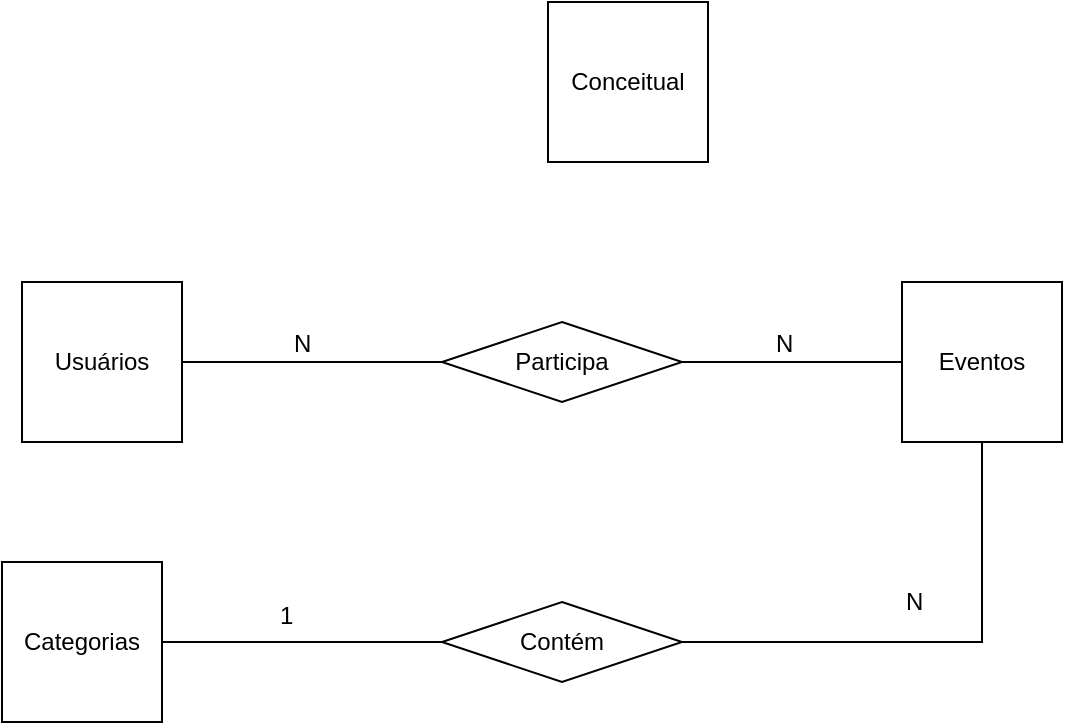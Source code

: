 <mxfile version="11.1.2" type="device"><diagram id="8ucxuIUWvFrbRjmvwvO6" name="Page-1"><mxGraphModel dx="942" dy="616" grid="1" gridSize="10" guides="1" tooltips="1" connect="1" arrows="1" fold="1" page="1" pageScale="1" pageWidth="827" pageHeight="1169" math="0" shadow="0"><root><mxCell id="0"/><mxCell id="1" parent="0"/><mxCell id="aTOETM7b0JCUoScejoRu-7" style="edgeStyle=orthogonalEdgeStyle;rounded=0;orthogonalLoop=1;jettySize=auto;html=1;exitX=1;exitY=0.5;exitDx=0;exitDy=0;endArrow=none;endFill=0;" edge="1" parent="1" source="aTOETM7b0JCUoScejoRu-1" target="aTOETM7b0JCUoScejoRu-3"><mxGeometry relative="1" as="geometry"/></mxCell><mxCell id="aTOETM7b0JCUoScejoRu-1" value="Usuários" style="whiteSpace=wrap;html=1;aspect=fixed;" vertex="1" parent="1"><mxGeometry x="70" y="140" width="80" height="80" as="geometry"/></mxCell><mxCell id="aTOETM7b0JCUoScejoRu-2" value="Conceitual" style="whiteSpace=wrap;html=1;aspect=fixed;" vertex="1" parent="1"><mxGeometry x="333" width="80" height="80" as="geometry"/></mxCell><mxCell id="aTOETM7b0JCUoScejoRu-8" style="edgeStyle=orthogonalEdgeStyle;rounded=0;orthogonalLoop=1;jettySize=auto;html=1;exitX=1;exitY=0.5;exitDx=0;exitDy=0;endArrow=none;endFill=0;" edge="1" parent="1" source="aTOETM7b0JCUoScejoRu-3" target="aTOETM7b0JCUoScejoRu-6"><mxGeometry relative="1" as="geometry"/></mxCell><mxCell id="aTOETM7b0JCUoScejoRu-3" value="Participa" style="rhombus;whiteSpace=wrap;html=1;" vertex="1" parent="1"><mxGeometry x="280" y="160" width="120" height="40" as="geometry"/></mxCell><mxCell id="aTOETM7b0JCUoScejoRu-6" value="Eventos&lt;br&gt;" style="whiteSpace=wrap;html=1;aspect=fixed;" vertex="1" parent="1"><mxGeometry x="510" y="140" width="80" height="80" as="geometry"/></mxCell><mxCell id="aTOETM7b0JCUoScejoRu-11" style="edgeStyle=orthogonalEdgeStyle;rounded=0;orthogonalLoop=1;jettySize=auto;html=1;exitX=1;exitY=0.5;exitDx=0;exitDy=0;endArrow=none;endFill=0;" edge="1" parent="1" source="aTOETM7b0JCUoScejoRu-9" target="aTOETM7b0JCUoScejoRu-6"><mxGeometry relative="1" as="geometry"/></mxCell><mxCell id="aTOETM7b0JCUoScejoRu-12" style="edgeStyle=orthogonalEdgeStyle;rounded=0;orthogonalLoop=1;jettySize=auto;html=1;exitX=0;exitY=0.5;exitDx=0;exitDy=0;endArrow=none;endFill=0;" edge="1" parent="1" source="aTOETM7b0JCUoScejoRu-9" target="aTOETM7b0JCUoScejoRu-10"><mxGeometry relative="1" as="geometry"/></mxCell><mxCell id="aTOETM7b0JCUoScejoRu-9" value="Contém" style="rhombus;whiteSpace=wrap;html=1;" vertex="1" parent="1"><mxGeometry x="280" y="300" width="120" height="40" as="geometry"/></mxCell><mxCell id="aTOETM7b0JCUoScejoRu-10" value="Categorias" style="whiteSpace=wrap;html=1;aspect=fixed;" vertex="1" parent="1"><mxGeometry x="60" y="280" width="80" height="80" as="geometry"/></mxCell><mxCell id="aTOETM7b0JCUoScejoRu-13" value="N" style="text;html=1;resizable=0;points=[];autosize=1;align=left;verticalAlign=top;spacingTop=-4;" vertex="1" parent="1"><mxGeometry x="204" y="161" width="20" height="20" as="geometry"/></mxCell><mxCell id="aTOETM7b0JCUoScejoRu-14" value="N" style="text;html=1;resizable=0;points=[];autosize=1;align=left;verticalAlign=top;spacingTop=-4;" vertex="1" parent="1"><mxGeometry x="445" y="161" width="20" height="20" as="geometry"/></mxCell><mxCell id="aTOETM7b0JCUoScejoRu-17" value="1" style="text;html=1;resizable=0;points=[];autosize=1;align=left;verticalAlign=top;spacingTop=-4;" vertex="1" parent="1"><mxGeometry x="197" y="297" width="20" height="20" as="geometry"/></mxCell><mxCell id="aTOETM7b0JCUoScejoRu-18" value="N" style="text;html=1;resizable=0;points=[];autosize=1;align=left;verticalAlign=top;spacingTop=-4;" vertex="1" parent="1"><mxGeometry x="510" y="290" width="20" height="20" as="geometry"/></mxCell></root></mxGraphModel></diagram><diagram id="WV2rlb_ML4XRPyCHspZr" name="Page-2"><mxGraphModel dx="942" dy="616" grid="1" gridSize="10" guides="1" tooltips="1" connect="1" arrows="1" fold="1" page="1" pageScale="1" pageWidth="827" pageHeight="1169" math="0" shadow="0"><root><mxCell id="e9x7PdqZlEcTKfvjlC8R-0"/><mxCell id="e9x7PdqZlEcTKfvjlC8R-1" parent="e9x7PdqZlEcTKfvjlC8R-0"/><mxCell id="e9x7PdqZlEcTKfvjlC8R-2" value="Lógico" style="rounded=0;whiteSpace=wrap;html=1;" vertex="1" parent="e9x7PdqZlEcTKfvjlC8R-1"><mxGeometry x="370" y="30" width="120" height="60" as="geometry"/></mxCell><mxCell id="e9x7PdqZlEcTKfvjlC8R-3" value="Usuarios" style="swimlane;fontStyle=0;childLayout=stackLayout;horizontal=1;startSize=26;fillColor=#e0e0e0;horizontalStack=0;resizeParent=1;resizeParentMax=0;resizeLast=0;collapsible=1;marginBottom=0;swimlaneFillColor=#ffffff;align=center;fontSize=14;" vertex="1" parent="e9x7PdqZlEcTKfvjlC8R-1"><mxGeometry x="370" y="110" width="160" height="165" as="geometry"/></mxCell><mxCell id="e9x7PdqZlEcTKfvjlC8R-4" value="IdUsuario :int" style="shape=partialRectangle;top=0;left=0;right=0;bottom=1;align=left;verticalAlign=middle;fillColor=none;spacingLeft=34;spacingRight=4;overflow=hidden;rotatable=0;points=[[0,0.5],[1,0.5]];portConstraint=eastwest;dropTarget=0;fontStyle=5;fontSize=12;" vertex="1" parent="e9x7PdqZlEcTKfvjlC8R-3"><mxGeometry y="26" width="160" height="30" as="geometry"/></mxCell><mxCell id="e9x7PdqZlEcTKfvjlC8R-5" value="PK" style="shape=partialRectangle;top=0;left=0;bottom=0;fillColor=none;align=left;verticalAlign=middle;spacingLeft=4;spacingRight=4;overflow=hidden;rotatable=0;points=[];portConstraint=eastwest;part=1;fontSize=12;" vertex="1" connectable="0" parent="e9x7PdqZlEcTKfvjlC8R-4"><mxGeometry width="30" height="30" as="geometry"/></mxCell><mxCell id="e9x7PdqZlEcTKfvjlC8R-6" value="Nome : Varchar (255)" style="shape=partialRectangle;top=0;left=0;right=0;bottom=0;align=left;verticalAlign=top;fillColor=none;spacingLeft=34;spacingRight=4;overflow=hidden;rotatable=0;points=[[0,0.5],[1,0.5]];portConstraint=eastwest;dropTarget=0;fontSize=12;" vertex="1" parent="e9x7PdqZlEcTKfvjlC8R-3"><mxGeometry y="56" width="160" height="26" as="geometry"/></mxCell><mxCell id="e9x7PdqZlEcTKfvjlC8R-7" value="" style="shape=partialRectangle;top=0;left=0;bottom=0;fillColor=none;align=left;verticalAlign=top;spacingLeft=4;spacingRight=4;overflow=hidden;rotatable=0;points=[];portConstraint=eastwest;part=1;fontSize=12;" vertex="1" connectable="0" parent="e9x7PdqZlEcTKfvjlC8R-6"><mxGeometry width="30" height="26" as="geometry"/></mxCell><mxCell id="e9x7PdqZlEcTKfvjlC8R-8" value="Email :Varchar (255)" style="shape=partialRectangle;top=0;left=0;right=0;bottom=0;align=left;verticalAlign=top;fillColor=none;spacingLeft=34;spacingRight=4;overflow=hidden;rotatable=0;points=[[0,0.5],[1,0.5]];portConstraint=eastwest;dropTarget=0;fontSize=12;" vertex="1" parent="e9x7PdqZlEcTKfvjlC8R-3"><mxGeometry y="82" width="160" height="26" as="geometry"/></mxCell><mxCell id="e9x7PdqZlEcTKfvjlC8R-9" value="" style="shape=partialRectangle;top=0;left=0;bottom=0;fillColor=none;align=left;verticalAlign=top;spacingLeft=4;spacingRight=4;overflow=hidden;rotatable=0;points=[];portConstraint=eastwest;part=1;fontSize=12;" vertex="1" connectable="0" parent="e9x7PdqZlEcTKfvjlC8R-8"><mxGeometry width="30" height="26" as="geometry"/></mxCell><mxCell id="e9x7PdqZlEcTKfvjlC8R-10" value="Senha :Varchar (255)" style="shape=partialRectangle;top=0;left=0;right=0;bottom=0;align=left;verticalAlign=top;fillColor=none;spacingLeft=34;spacingRight=4;overflow=hidden;rotatable=0;points=[[0,0.5],[1,0.5]];portConstraint=eastwest;dropTarget=0;fontSize=12;" vertex="1" parent="e9x7PdqZlEcTKfvjlC8R-3"><mxGeometry y="108" width="160" height="26" as="geometry"/></mxCell><mxCell id="e9x7PdqZlEcTKfvjlC8R-11" value="" style="shape=partialRectangle;top=0;left=0;bottom=0;fillColor=none;align=left;verticalAlign=top;spacingLeft=4;spacingRight=4;overflow=hidden;rotatable=0;points=[];portConstraint=eastwest;part=1;fontSize=12;" vertex="1" connectable="0" parent="e9x7PdqZlEcTKfvjlC8R-10"><mxGeometry width="30" height="26" as="geometry"/></mxCell><mxCell id="e9x7PdqZlEcTKfvjlC8R-14" value="Perm :Varchar (255)" style="shape=partialRectangle;top=0;left=0;right=0;bottom=0;align=left;verticalAlign=top;fillColor=none;spacingLeft=34;spacingRight=4;overflow=hidden;rotatable=0;points=[[0,0.5],[1,0.5]];portConstraint=eastwest;dropTarget=0;fontSize=12;" vertex="1" parent="e9x7PdqZlEcTKfvjlC8R-3"><mxGeometry y="134" width="160" height="31" as="geometry"/></mxCell><mxCell id="e9x7PdqZlEcTKfvjlC8R-15" value="" style="shape=partialRectangle;top=0;left=0;bottom=0;fillColor=none;align=left;verticalAlign=top;spacingLeft=4;spacingRight=4;overflow=hidden;rotatable=0;points=[];portConstraint=eastwest;part=1;fontSize=12;" vertex="1" connectable="0" parent="e9x7PdqZlEcTKfvjlC8R-14"><mxGeometry width="30" height="31.0" as="geometry"/></mxCell><mxCell id="e9x7PdqZlEcTKfvjlC8R-16" value="Categorias" style="swimlane;fontStyle=0;childLayout=stackLayout;horizontal=1;startSize=26;fillColor=#e0e0e0;horizontalStack=0;resizeParent=1;resizeParentMax=0;resizeLast=0;collapsible=1;marginBottom=0;swimlaneFillColor=#ffffff;align=center;fontSize=14;" vertex="1" parent="e9x7PdqZlEcTKfvjlC8R-1"><mxGeometry x="370" y="300" width="160" height="82" as="geometry"/></mxCell><mxCell id="e9x7PdqZlEcTKfvjlC8R-17" value="IdCategoria :int" style="shape=partialRectangle;top=0;left=0;right=0;bottom=1;align=left;verticalAlign=middle;fillColor=none;spacingLeft=34;spacingRight=4;overflow=hidden;rotatable=0;points=[[0,0.5],[1,0.5]];portConstraint=eastwest;dropTarget=0;fontStyle=5;fontSize=12;" vertex="1" parent="e9x7PdqZlEcTKfvjlC8R-16"><mxGeometry y="26" width="160" height="30" as="geometry"/></mxCell><mxCell id="e9x7PdqZlEcTKfvjlC8R-18" value="PK" style="shape=partialRectangle;top=0;left=0;bottom=0;fillColor=none;align=left;verticalAlign=middle;spacingLeft=4;spacingRight=4;overflow=hidden;rotatable=0;points=[];portConstraint=eastwest;part=1;fontSize=12;" vertex="1" connectable="0" parent="e9x7PdqZlEcTKfvjlC8R-17"><mxGeometry width="30" height="30" as="geometry"/></mxCell><mxCell id="e9x7PdqZlEcTKfvjlC8R-19" value="Nome :Varchar(255)" style="shape=partialRectangle;top=0;left=0;right=0;bottom=0;align=left;verticalAlign=top;fillColor=none;spacingLeft=34;spacingRight=4;overflow=hidden;rotatable=0;points=[[0,0.5],[1,0.5]];portConstraint=eastwest;dropTarget=0;fontSize=12;" vertex="1" parent="e9x7PdqZlEcTKfvjlC8R-16"><mxGeometry y="56" width="160" height="26" as="geometry"/></mxCell><mxCell id="e9x7PdqZlEcTKfvjlC8R-20" value="" style="shape=partialRectangle;top=0;left=0;bottom=0;fillColor=none;align=left;verticalAlign=top;spacingLeft=4;spacingRight=4;overflow=hidden;rotatable=0;points=[];portConstraint=eastwest;part=1;fontSize=12;" vertex="1" connectable="0" parent="e9x7PdqZlEcTKfvjlC8R-19"><mxGeometry width="30" height="26" as="geometry"/></mxCell><mxCell id="e9x7PdqZlEcTKfvjlC8R-27" value="Eventos" style="swimlane;fontStyle=0;childLayout=stackLayout;horizontal=1;startSize=26;fillColor=#e0e0e0;horizontalStack=0;resizeParent=1;resizeParentMax=0;resizeLast=0;collapsible=1;marginBottom=0;swimlaneFillColor=#ffffff;align=center;fontSize=14;" vertex="1" parent="e9x7PdqZlEcTKfvjlC8R-1"><mxGeometry x="370" y="400" width="160" height="260" as="geometry"/></mxCell><mxCell id="e9x7PdqZlEcTKfvjlC8R-28" value="IdEvento : int" style="shape=partialRectangle;top=0;left=0;right=0;bottom=1;align=left;verticalAlign=middle;fillColor=none;spacingLeft=34;spacingRight=4;overflow=hidden;rotatable=0;points=[[0,0.5],[1,0.5]];portConstraint=eastwest;dropTarget=0;fontStyle=5;fontSize=12;" vertex="1" parent="e9x7PdqZlEcTKfvjlC8R-27"><mxGeometry y="26" width="160" height="30" as="geometry"/></mxCell><mxCell id="e9x7PdqZlEcTKfvjlC8R-29" value="PK" style="shape=partialRectangle;top=0;left=0;bottom=0;fillColor=none;align=left;verticalAlign=middle;spacingLeft=4;spacingRight=4;overflow=hidden;rotatable=0;points=[];portConstraint=eastwest;part=1;fontSize=12;" vertex="1" connectable="0" parent="e9x7PdqZlEcTKfvjlC8R-28"><mxGeometry width="30" height="30" as="geometry"/></mxCell><mxCell id="e9x7PdqZlEcTKfvjlC8R-30" value="Titulo :Varchar (255)" style="shape=partialRectangle;top=0;left=0;right=0;bottom=0;align=left;verticalAlign=top;fillColor=none;spacingLeft=34;spacingRight=4;overflow=hidden;rotatable=0;points=[[0,0.5],[1,0.5]];portConstraint=eastwest;dropTarget=0;fontSize=12;" vertex="1" parent="e9x7PdqZlEcTKfvjlC8R-27"><mxGeometry y="56" width="160" height="26" as="geometry"/></mxCell><mxCell id="e9x7PdqZlEcTKfvjlC8R-31" value="" style="shape=partialRectangle;top=0;left=0;bottom=0;fillColor=none;align=left;verticalAlign=top;spacingLeft=4;spacingRight=4;overflow=hidden;rotatable=0;points=[];portConstraint=eastwest;part=1;fontSize=12;" vertex="1" connectable="0" parent="e9x7PdqZlEcTKfvjlC8R-30"><mxGeometry width="30" height="26" as="geometry"/></mxCell><mxCell id="e9x7PdqZlEcTKfvjlC8R-32" value="Descricao : Varchar(255)" style="shape=partialRectangle;top=0;left=0;right=0;bottom=0;align=left;verticalAlign=top;fillColor=none;spacingLeft=34;spacingRight=4;overflow=hidden;rotatable=0;points=[[0,0.5],[1,0.5]];portConstraint=eastwest;dropTarget=0;fontSize=12;" vertex="1" parent="e9x7PdqZlEcTKfvjlC8R-27"><mxGeometry y="82" width="160" height="26" as="geometry"/></mxCell><mxCell id="e9x7PdqZlEcTKfvjlC8R-33" value="" style="shape=partialRectangle;top=0;left=0;bottom=0;fillColor=none;align=left;verticalAlign=top;spacingLeft=4;spacingRight=4;overflow=hidden;rotatable=0;points=[];portConstraint=eastwest;part=1;fontSize=12;" vertex="1" connectable="0" parent="e9x7PdqZlEcTKfvjlC8R-32"><mxGeometry width="30" height="26" as="geometry"/></mxCell><mxCell id="e9x7PdqZlEcTKfvjlC8R-34" value="DataEvento: DateTime" style="shape=partialRectangle;top=0;left=0;right=0;bottom=0;align=left;verticalAlign=top;fillColor=none;spacingLeft=34;spacingRight=4;overflow=hidden;rotatable=0;points=[[0,0.5],[1,0.5]];portConstraint=eastwest;dropTarget=0;fontSize=12;" vertex="1" parent="e9x7PdqZlEcTKfvjlC8R-27"><mxGeometry y="108" width="160" height="62" as="geometry"/></mxCell><mxCell id="e9x7PdqZlEcTKfvjlC8R-35" value="" style="shape=partialRectangle;top=0;left=0;bottom=0;fillColor=none;align=left;verticalAlign=top;spacingLeft=4;spacingRight=4;overflow=hidden;rotatable=0;points=[];portConstraint=eastwest;part=1;fontSize=12;" vertex="1" connectable="0" parent="e9x7PdqZlEcTKfvjlC8R-34"><mxGeometry width="30" height="62" as="geometry"/></mxCell><mxCell id="e9x7PdqZlEcTKfvjlC8R-44" value="Ativo : int" style="shape=partialRectangle;top=0;left=0;right=0;bottom=0;align=left;verticalAlign=top;fillColor=none;spacingLeft=34;spacingRight=4;overflow=hidden;rotatable=0;points=[[0,0.5],[1,0.5]];portConstraint=eastwest;dropTarget=0;fontSize=12;" vertex="1" parent="e9x7PdqZlEcTKfvjlC8R-27"><mxGeometry y="170" width="160" height="90" as="geometry"/></mxCell><mxCell id="e9x7PdqZlEcTKfvjlC8R-45" value="" style="shape=partialRectangle;top=0;left=0;bottom=0;fillColor=none;align=left;verticalAlign=top;spacingLeft=4;spacingRight=4;overflow=hidden;rotatable=0;points=[];portConstraint=eastwest;part=1;fontSize=12;" vertex="1" connectable="0" parent="e9x7PdqZlEcTKfvjlC8R-44"><mxGeometry width="30" height="90" as="geometry"/></mxCell><mxCell id="e9x7PdqZlEcTKfvjlC8R-38" value="DataCricacao :DateTime" style="shape=partialRectangle;top=0;left=0;right=0;bottom=0;align=left;verticalAlign=top;fillColor=none;spacingLeft=34;spacingRight=4;overflow=hidden;rotatable=0;points=[[0,0.5],[1,0.5]];portConstraint=eastwest;dropTarget=0;fontSize=12;" vertex="1" parent="e9x7PdqZlEcTKfvjlC8R-1"><mxGeometry x="370" y="534" width="160" height="26" as="geometry"/></mxCell><mxCell id="e9x7PdqZlEcTKfvjlC8R-39" value="" style="shape=partialRectangle;top=0;left=0;bottom=0;fillColor=none;align=left;verticalAlign=top;spacingLeft=4;spacingRight=4;overflow=hidden;rotatable=0;points=[];portConstraint=eastwest;part=1;fontSize=12;" vertex="1" connectable="0" parent="e9x7PdqZlEcTKfvjlC8R-38"><mxGeometry width="30" height="26" as="geometry"/></mxCell><mxCell id="e9x7PdqZlEcTKfvjlC8R-46" value="Localização : Varchar" style="shape=partialRectangle;top=0;left=0;right=0;bottom=0;align=left;verticalAlign=top;fillColor=none;spacingLeft=34;spacingRight=4;overflow=hidden;rotatable=0;points=[[0,0.5],[1,0.5]];portConstraint=eastwest;dropTarget=0;fontSize=12;" vertex="1" parent="e9x7PdqZlEcTKfvjlC8R-1"><mxGeometry x="370" y="590" width="160" height="29" as="geometry"/></mxCell><mxCell id="e9x7PdqZlEcTKfvjlC8R-47" value="" style="shape=partialRectangle;top=0;left=0;bottom=0;fillColor=none;align=left;verticalAlign=top;spacingLeft=4;spacingRight=4;overflow=hidden;rotatable=0;points=[];portConstraint=eastwest;part=1;fontSize=12;" vertex="1" connectable="0" parent="e9x7PdqZlEcTKfvjlC8R-46"><mxGeometry width="30" height="29" as="geometry"/></mxCell><mxCell id="e9x7PdqZlEcTKfvjlC8R-48" value="IdCategoria" style="shape=partialRectangle;top=0;left=0;right=0;bottom=0;align=left;verticalAlign=top;fillColor=none;spacingLeft=34;spacingRight=4;overflow=hidden;rotatable=0;points=[[0,0.5],[1,0.5]];portConstraint=eastwest;dropTarget=0;fontSize=12;" vertex="1" parent="e9x7PdqZlEcTKfvjlC8R-1"><mxGeometry x="370" y="620" width="160" height="29" as="geometry"/></mxCell><mxCell id="e9x7PdqZlEcTKfvjlC8R-49" value="FK" style="shape=partialRectangle;top=0;left=0;bottom=0;fillColor=none;align=left;verticalAlign=top;spacingLeft=4;spacingRight=4;overflow=hidden;rotatable=0;points=[];portConstraint=eastwest;part=1;fontSize=12;" vertex="1" connectable="0" parent="e9x7PdqZlEcTKfvjlC8R-48"><mxGeometry width="30" height="29" as="geometry"/></mxCell><mxCell id="e9x7PdqZlEcTKfvjlC8R-50" value="Presença" style="swimlane;fontStyle=0;childLayout=stackLayout;horizontal=1;startSize=26;fillColor=#e0e0e0;horizontalStack=0;resizeParent=1;resizeParentMax=0;resizeLast=0;collapsible=1;marginBottom=0;swimlaneFillColor=#ffffff;align=center;fontSize=14;" vertex="1" parent="e9x7PdqZlEcTKfvjlC8R-1"><mxGeometry x="590" y="400" width="160" height="144" as="geometry"/></mxCell><mxCell id="e9x7PdqZlEcTKfvjlC8R-51" value="IdUsuario :int" style="shape=partialRectangle;top=0;left=0;right=0;bottom=1;align=left;verticalAlign=middle;fillColor=none;spacingLeft=34;spacingRight=4;overflow=hidden;rotatable=0;points=[[0,0.5],[1,0.5]];portConstraint=eastwest;dropTarget=0;fontStyle=5;fontSize=12;" vertex="1" parent="e9x7PdqZlEcTKfvjlC8R-50"><mxGeometry y="26" width="160" height="30" as="geometry"/></mxCell><mxCell id="e9x7PdqZlEcTKfvjlC8R-52" value="FK" style="shape=partialRectangle;top=0;left=0;bottom=0;fillColor=none;align=left;verticalAlign=middle;spacingLeft=4;spacingRight=4;overflow=hidden;rotatable=0;points=[];portConstraint=eastwest;part=1;fontSize=12;" vertex="1" connectable="0" parent="e9x7PdqZlEcTKfvjlC8R-51"><mxGeometry width="30" height="30" as="geometry"/></mxCell><mxCell id="e9x7PdqZlEcTKfvjlC8R-53" value="IdEvento : int" style="shape=partialRectangle;top=0;left=0;right=0;bottom=0;align=left;verticalAlign=top;fillColor=none;spacingLeft=34;spacingRight=4;overflow=hidden;rotatable=0;points=[[0,0.5],[1,0.5]];portConstraint=eastwest;dropTarget=0;fontSize=12;" vertex="1" parent="e9x7PdqZlEcTKfvjlC8R-50"><mxGeometry y="56" width="160" height="26" as="geometry"/></mxCell><mxCell id="e9x7PdqZlEcTKfvjlC8R-54" value="FK" style="shape=partialRectangle;top=0;left=0;bottom=0;fillColor=none;align=left;verticalAlign=top;spacingLeft=4;spacingRight=4;overflow=hidden;rotatable=0;points=[];portConstraint=eastwest;part=1;fontSize=12;" vertex="1" connectable="0" parent="e9x7PdqZlEcTKfvjlC8R-53"><mxGeometry width="30" height="26" as="geometry"/></mxCell><mxCell id="e9x7PdqZlEcTKfvjlC8R-55" value="row 2" style="shape=partialRectangle;top=0;left=0;right=0;bottom=0;align=left;verticalAlign=top;fillColor=none;spacingLeft=34;spacingRight=4;overflow=hidden;rotatable=0;points=[[0,0.5],[1,0.5]];portConstraint=eastwest;dropTarget=0;fontSize=12;" vertex="1" parent="e9x7PdqZlEcTKfvjlC8R-50"><mxGeometry y="82" width="160" height="26" as="geometry"/></mxCell><mxCell id="e9x7PdqZlEcTKfvjlC8R-56" value="" style="shape=partialRectangle;top=0;left=0;bottom=0;fillColor=none;align=left;verticalAlign=top;spacingLeft=4;spacingRight=4;overflow=hidden;rotatable=0;points=[];portConstraint=eastwest;part=1;fontSize=12;" vertex="1" connectable="0" parent="e9x7PdqZlEcTKfvjlC8R-55"><mxGeometry width="30" height="26" as="geometry"/></mxCell><mxCell id="e9x7PdqZlEcTKfvjlC8R-57" value="row 3" style="shape=partialRectangle;top=0;left=0;right=0;bottom=0;align=left;verticalAlign=top;fillColor=none;spacingLeft=34;spacingRight=4;overflow=hidden;rotatable=0;points=[[0,0.5],[1,0.5]];portConstraint=eastwest;dropTarget=0;fontSize=12;" vertex="1" parent="e9x7PdqZlEcTKfvjlC8R-50"><mxGeometry y="108" width="160" height="26" as="geometry"/></mxCell><mxCell id="e9x7PdqZlEcTKfvjlC8R-58" value="" style="shape=partialRectangle;top=0;left=0;bottom=0;fillColor=none;align=left;verticalAlign=top;spacingLeft=4;spacingRight=4;overflow=hidden;rotatable=0;points=[];portConstraint=eastwest;part=1;fontSize=12;" vertex="1" connectable="0" parent="e9x7PdqZlEcTKfvjlC8R-57"><mxGeometry width="30" height="26" as="geometry"/></mxCell><mxCell id="e9x7PdqZlEcTKfvjlC8R-59" value="" style="shape=partialRectangle;top=0;left=0;right=0;bottom=0;align=left;verticalAlign=top;fillColor=none;spacingLeft=34;spacingRight=4;overflow=hidden;rotatable=0;points=[[0,0.5],[1,0.5]];portConstraint=eastwest;dropTarget=0;fontSize=12;" vertex="1" parent="e9x7PdqZlEcTKfvjlC8R-50"><mxGeometry y="134" width="160" height="10" as="geometry"/></mxCell><mxCell id="e9x7PdqZlEcTKfvjlC8R-60" value="" style="shape=partialRectangle;top=0;left=0;bottom=0;fillColor=none;align=left;verticalAlign=top;spacingLeft=4;spacingRight=4;overflow=hidden;rotatable=0;points=[];portConstraint=eastwest;part=1;fontSize=12;" vertex="1" connectable="0" parent="e9x7PdqZlEcTKfvjlC8R-59"><mxGeometry width="30" height="10" as="geometry"/></mxCell></root></mxGraphModel></diagram></mxfile>